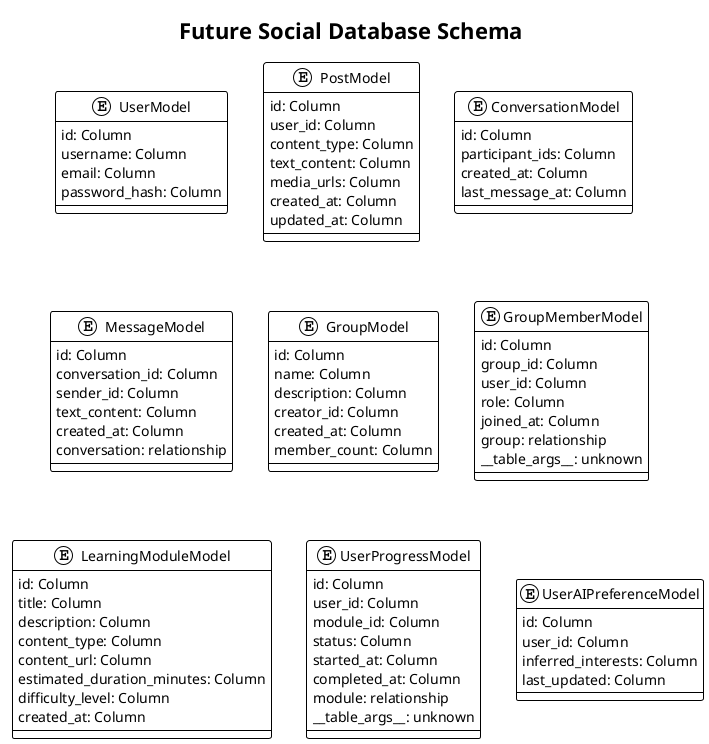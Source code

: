 @startuml
!theme plain
title Future Social Database Schema

entity "UserModel" as UserModel {
  id: Column
  username: Column
  email: Column
  password_hash: Column
}

entity "PostModel" as PostModel {
  id: Column
  user_id: Column
  content_type: Column
  text_content: Column
  media_urls: Column
  created_at: Column
  updated_at: Column
}

entity "ConversationModel" as ConversationModel {
  id: Column
  participant_ids: Column
  created_at: Column
  last_message_at: Column
}

entity "MessageModel" as MessageModel {
  id: Column
  conversation_id: Column
  sender_id: Column
  text_content: Column
  created_at: Column
  conversation: relationship
}

entity "GroupModel" as GroupModel {
  id: Column
  name: Column
  description: Column
  creator_id: Column
  created_at: Column
  member_count: Column
}

entity "GroupMemberModel" as GroupMemberModel {
  id: Column
  group_id: Column
  user_id: Column
  role: Column
  joined_at: Column
  group: relationship
  __table_args__: unknown
}

entity "LearningModuleModel" as LearningModuleModel {
  id: Column
  title: Column
  description: Column
  content_type: Column
  content_url: Column
  estimated_duration_minutes: Column
  difficulty_level: Column
  created_at: Column
}

entity "UserProgressModel" as UserProgressModel {
  id: Column
  user_id: Column
  module_id: Column
  status: Column
  started_at: Column
  completed_at: Column
  module: relationship
  __table_args__: unknown
}

entity "UserAIPreferenceModel" as UserAIPreferenceModel {
  id: Column
  user_id: Column
  inferred_interests: Column
  last_updated: Column
}

@enduml
